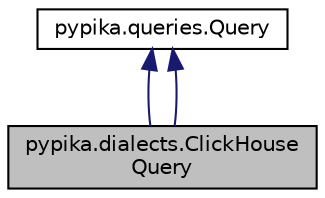 digraph "pypika.dialects.ClickHouseQuery"
{
 // LATEX_PDF_SIZE
  edge [fontname="Helvetica",fontsize="10",labelfontname="Helvetica",labelfontsize="10"];
  node [fontname="Helvetica",fontsize="10",shape=record];
  Node1 [label="pypika.dialects.ClickHouse\lQuery",height=0.2,width=0.4,color="black", fillcolor="grey75", style="filled", fontcolor="black",tooltip=" "];
  Node2 -> Node1 [dir="back",color="midnightblue",fontsize="10",style="solid",fontname="Helvetica"];
  Node2 [label="pypika.queries.Query",height=0.2,width=0.4,color="black", fillcolor="white", style="filled",URL="$classpypika_1_1queries_1_1Query.html",tooltip=" "];
  Node2 -> Node1 [dir="back",color="midnightblue",fontsize="10",style="solid",fontname="Helvetica"];
}
